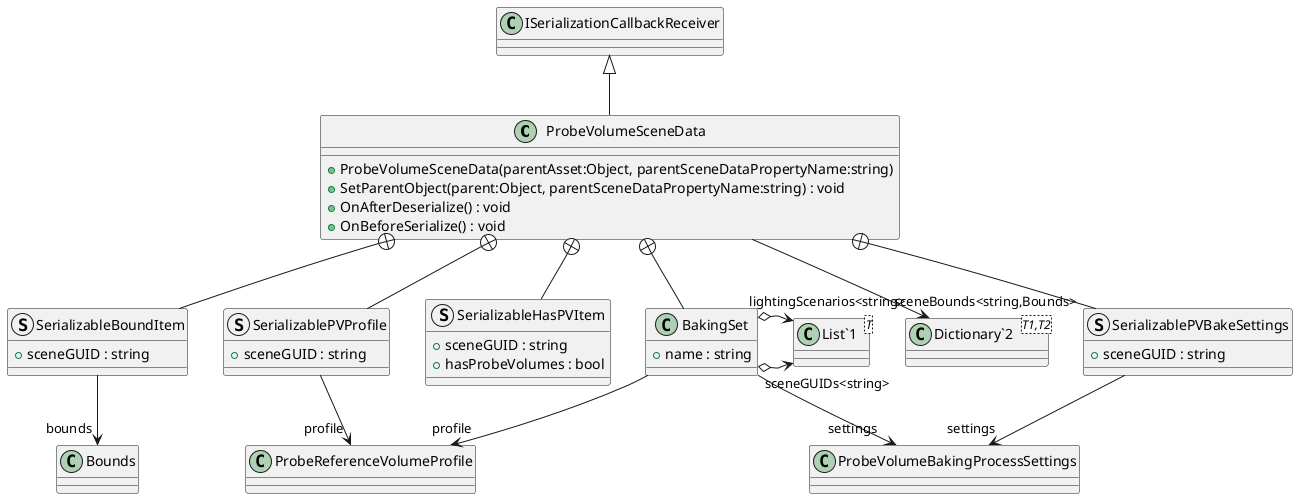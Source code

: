@startuml
class ProbeVolumeSceneData {
    + ProbeVolumeSceneData(parentAsset:Object, parentSceneDataPropertyName:string)
    + SetParentObject(parent:Object, parentSceneDataPropertyName:string) : void
    + OnAfterDeserialize() : void
    + OnBeforeSerialize() : void
}
struct SerializableBoundItem {
    + sceneGUID : string
}
struct SerializableHasPVItem {
    + sceneGUID : string
    + hasProbeVolumes : bool
}
struct SerializablePVProfile {
    + sceneGUID : string
}
struct SerializablePVBakeSettings {
    + sceneGUID : string
}
class BakingSet {
    + name : string
}
class "Dictionary`2"<T1,T2> {
}
class "List`1"<T> {
}
ISerializationCallbackReceiver <|-- ProbeVolumeSceneData
ProbeVolumeSceneData --> "sceneBounds<string,Bounds>" "Dictionary`2"
ProbeVolumeSceneData +-- SerializableBoundItem
SerializableBoundItem --> "bounds" Bounds
ProbeVolumeSceneData +-- SerializableHasPVItem
ProbeVolumeSceneData +-- SerializablePVProfile
SerializablePVProfile --> "profile" ProbeReferenceVolumeProfile
ProbeVolumeSceneData +-- SerializablePVBakeSettings
SerializablePVBakeSettings --> "settings" ProbeVolumeBakingProcessSettings
ProbeVolumeSceneData +-- BakingSet
BakingSet o-> "sceneGUIDs<string>" "List`1"
BakingSet --> "settings" ProbeVolumeBakingProcessSettings
BakingSet --> "profile" ProbeReferenceVolumeProfile
BakingSet o-> "lightingScenarios<string>" "List`1"
@enduml
